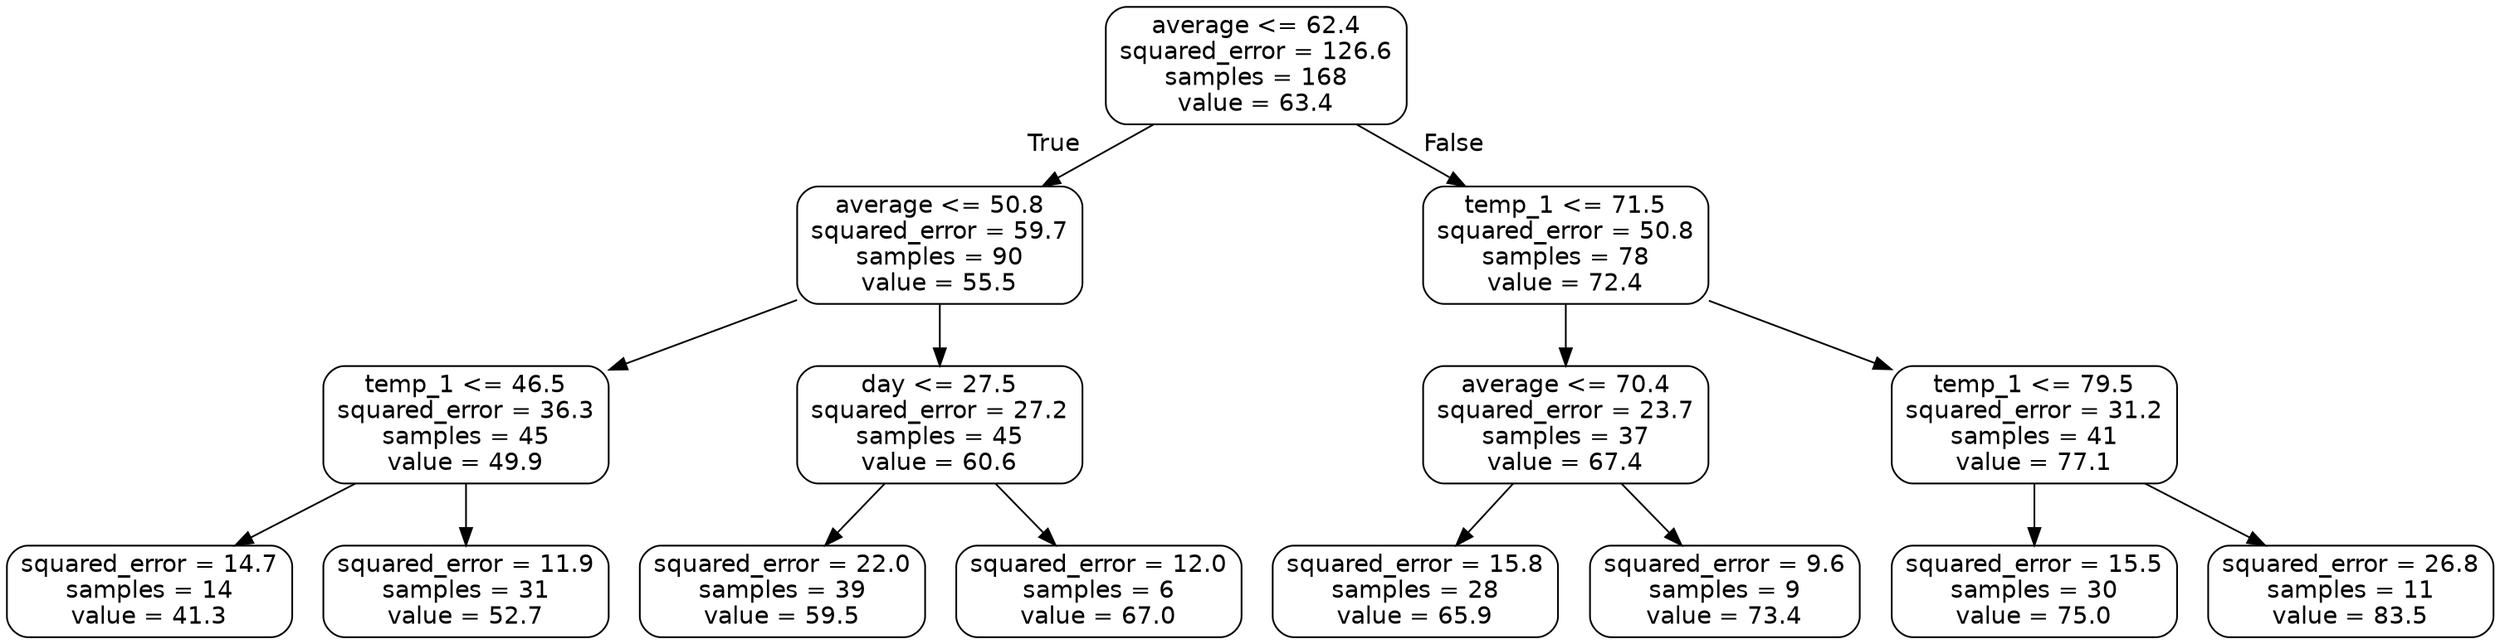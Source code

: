 digraph Tree {
node [shape=box, style="rounded", color="black", fontname="helvetica"] ;
edge [fontname="helvetica"] ;
0 [label="average <= 62.4\nsquared_error = 126.6\nsamples = 168\nvalue = 63.4"] ;
1 [label="average <= 50.8\nsquared_error = 59.7\nsamples = 90\nvalue = 55.5"] ;
0 -> 1 [labeldistance=2.5, labelangle=45, headlabel="True"] ;
2 [label="temp_1 <= 46.5\nsquared_error = 36.3\nsamples = 45\nvalue = 49.9"] ;
1 -> 2 ;
3 [label="squared_error = 14.7\nsamples = 14\nvalue = 41.3"] ;
2 -> 3 ;
4 [label="squared_error = 11.9\nsamples = 31\nvalue = 52.7"] ;
2 -> 4 ;
5 [label="day <= 27.5\nsquared_error = 27.2\nsamples = 45\nvalue = 60.6"] ;
1 -> 5 ;
6 [label="squared_error = 22.0\nsamples = 39\nvalue = 59.5"] ;
5 -> 6 ;
7 [label="squared_error = 12.0\nsamples = 6\nvalue = 67.0"] ;
5 -> 7 ;
8 [label="temp_1 <= 71.5\nsquared_error = 50.8\nsamples = 78\nvalue = 72.4"] ;
0 -> 8 [labeldistance=2.5, labelangle=-45, headlabel="False"] ;
9 [label="average <= 70.4\nsquared_error = 23.7\nsamples = 37\nvalue = 67.4"] ;
8 -> 9 ;
10 [label="squared_error = 15.8\nsamples = 28\nvalue = 65.9"] ;
9 -> 10 ;
11 [label="squared_error = 9.6\nsamples = 9\nvalue = 73.4"] ;
9 -> 11 ;
12 [label="temp_1 <= 79.5\nsquared_error = 31.2\nsamples = 41\nvalue = 77.1"] ;
8 -> 12 ;
13 [label="squared_error = 15.5\nsamples = 30\nvalue = 75.0"] ;
12 -> 13 ;
14 [label="squared_error = 26.8\nsamples = 11\nvalue = 83.5"] ;
12 -> 14 ;
}
